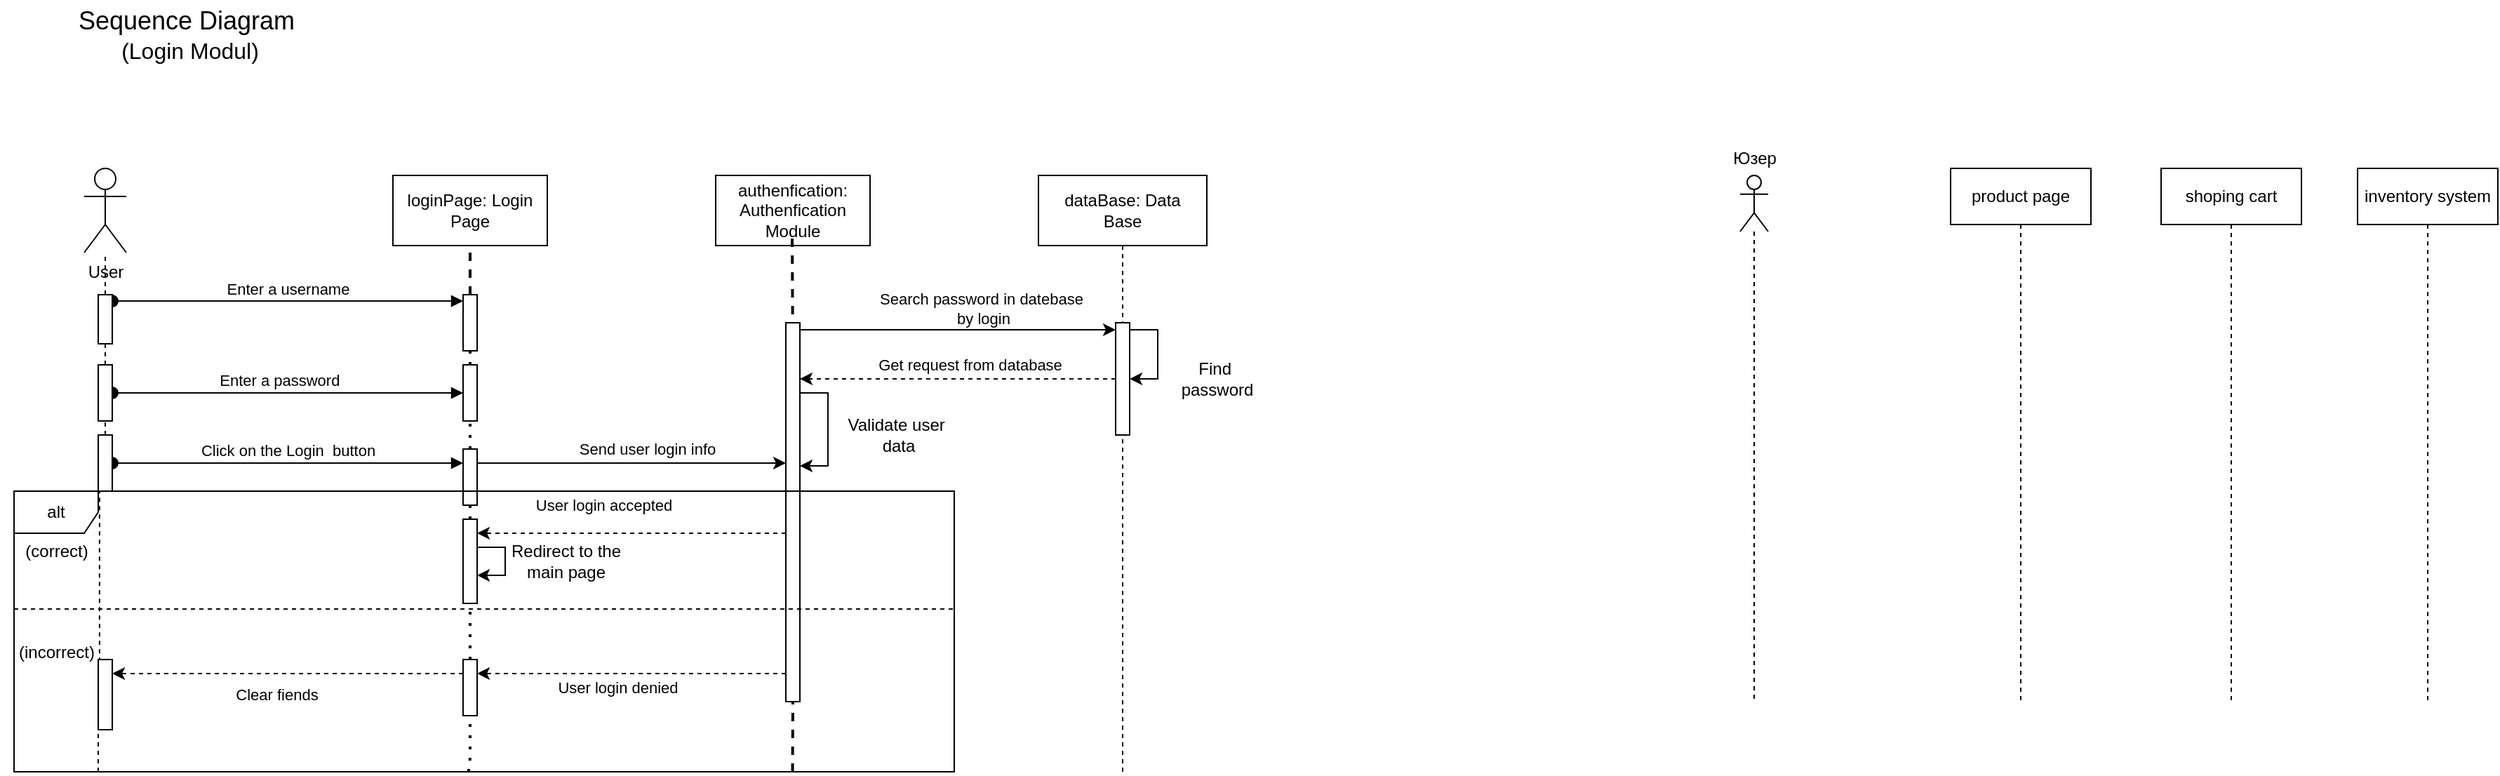 <mxfile version="24.4.8" type="github">
  <diagram name="Страница — 1" id="rIlWWbe10Ax3GFMxgoC-">
    <mxGraphModel dx="1247" dy="678" grid="1" gridSize="10" guides="1" tooltips="1" connect="1" arrows="1" fold="1" page="1" pageScale="1" pageWidth="827" pageHeight="1169" math="0" shadow="0">
      <root>
        <mxCell id="0" />
        <mxCell id="1" parent="0" />
        <mxCell id="HHi1Jkbsixi5mN6OjThm-23" value="&lt;font style=&quot;font-size: 18px;&quot;&gt;Sequence Diagram&amp;nbsp;&lt;/font&gt;&lt;div&gt;&lt;font size=&quot;3&quot;&gt;(Login Modul)&lt;/font&gt;&lt;/div&gt;" style="text;html=1;align=center;verticalAlign=middle;resizable=0;points=[];autosize=1;strokeColor=none;fillColor=none;perimeterSpacing=0;" vertex="1" parent="1">
          <mxGeometry x="55" y="120" width="180" height="50" as="geometry" />
        </mxCell>
        <mxCell id="HHi1Jkbsixi5mN6OjThm-24" value="User" style="shape=umlActor;verticalLabelPosition=bottom;verticalAlign=top;html=1;outlineConnect=0;" vertex="1" parent="1">
          <mxGeometry x="70" y="240" width="30" height="60" as="geometry" />
        </mxCell>
        <mxCell id="HHi1Jkbsixi5mN6OjThm-27" value="loginPage: Login&lt;div&gt;Page&lt;/div&gt;" style="html=1;whiteSpace=wrap;" vertex="1" parent="1">
          <mxGeometry x="290" y="245" width="110" height="50" as="geometry" />
        </mxCell>
        <mxCell id="HHi1Jkbsixi5mN6OjThm-32" value="" style="endArrow=none;dashed=1;html=1;rounded=0;" edge="1" parent="1" source="HHi1Jkbsixi5mN6OjThm-43" target="HHi1Jkbsixi5mN6OjThm-24">
          <mxGeometry width="50" height="50" relative="1" as="geometry">
            <mxPoint x="85" y="630" as="sourcePoint" />
            <mxPoint x="110" y="350" as="targetPoint" />
          </mxGeometry>
        </mxCell>
        <mxCell id="HHi1Jkbsixi5mN6OjThm-33" value="" style="endArrow=none;dashed=1;html=1;strokeWidth=2;rounded=0;entryX=0.5;entryY=1;entryDx=0;entryDy=0;" edge="1" parent="1" source="HHi1Jkbsixi5mN6OjThm-40" target="HHi1Jkbsixi5mN6OjThm-27">
          <mxGeometry width="50" height="50" relative="1" as="geometry">
            <mxPoint x="345" y="630" as="sourcePoint" />
            <mxPoint x="470" y="340" as="targetPoint" />
          </mxGeometry>
        </mxCell>
        <mxCell id="HHi1Jkbsixi5mN6OjThm-34" value="authenfication:&lt;div&gt;Authenfication Module&lt;/div&gt;" style="html=1;whiteSpace=wrap;" vertex="1" parent="1">
          <mxGeometry x="520" y="245" width="110" height="50" as="geometry" />
        </mxCell>
        <mxCell id="HHi1Jkbsixi5mN6OjThm-37" value="" style="endArrow=none;dashed=1;html=1;strokeWidth=2;rounded=0;entryX=0.5;entryY=1;entryDx=0;entryDy=0;" edge="1" parent="1">
          <mxGeometry width="50" height="50" relative="1" as="geometry">
            <mxPoint x="575" y="380" as="sourcePoint" />
            <mxPoint x="574.52" y="290" as="targetPoint" />
          </mxGeometry>
        </mxCell>
        <mxCell id="HHi1Jkbsixi5mN6OjThm-41" value="Enter a username" style="html=1;verticalAlign=bottom;startArrow=oval;endArrow=block;startSize=8;curved=0;rounded=0;entryX=0;entryY=0;entryDx=0;entryDy=5;" edge="1" parent="1" source="HHi1Jkbsixi5mN6OjThm-43">
          <mxGeometry relative="1" as="geometry">
            <mxPoint x="80" y="334.52" as="sourcePoint" />
            <mxPoint x="340" y="334.52" as="targetPoint" />
          </mxGeometry>
        </mxCell>
        <mxCell id="HHi1Jkbsixi5mN6OjThm-42" value="" style="endArrow=none;dashed=1;html=1;rounded=0;" edge="1" parent="1" source="HHi1Jkbsixi5mN6OjThm-53" target="HHi1Jkbsixi5mN6OjThm-43">
          <mxGeometry width="50" height="50" relative="1" as="geometry">
            <mxPoint x="85" y="630" as="sourcePoint" />
            <mxPoint x="85" y="300" as="targetPoint" />
          </mxGeometry>
        </mxCell>
        <mxCell id="HHi1Jkbsixi5mN6OjThm-43" value="" style="html=1;points=[[0,0,0,0,5],[0,1,0,0,-5],[1,0,0,0,5],[1,1,0,0,-5]];perimeter=orthogonalPerimeter;outlineConnect=0;targetShapes=umlLifeline;portConstraint=eastwest;newEdgeStyle={&quot;curved&quot;:0,&quot;rounded&quot;:0};" vertex="1" parent="1">
          <mxGeometry x="80" y="330" width="10" height="35" as="geometry" />
        </mxCell>
        <mxCell id="HHi1Jkbsixi5mN6OjThm-44" value="" style="endArrow=none;dashed=1;html=1;dashPattern=1 3;strokeWidth=2;rounded=0;entryX=0.5;entryY=1;entryDx=0;entryDy=0;" edge="1" parent="1" source="HHi1Jkbsixi5mN6OjThm-55" target="HHi1Jkbsixi5mN6OjThm-40">
          <mxGeometry width="50" height="50" relative="1" as="geometry">
            <mxPoint x="345" y="630" as="sourcePoint" />
            <mxPoint x="345" y="295" as="targetPoint" />
          </mxGeometry>
        </mxCell>
        <mxCell id="HHi1Jkbsixi5mN6OjThm-40" value="" style="html=1;points=[[0,0,0,0,5],[0,1,0,0,-5],[1,0,0,0,5],[1,1,0,0,-5]];perimeter=orthogonalPerimeter;outlineConnect=0;targetShapes=umlLifeline;portConstraint=eastwest;newEdgeStyle={&quot;curved&quot;:0,&quot;rounded&quot;:0};" vertex="1" parent="1">
          <mxGeometry x="340" y="330" width="10" height="40" as="geometry" />
        </mxCell>
        <mxCell id="HHi1Jkbsixi5mN6OjThm-46" value="Enter a password&lt;span style=&quot;white-space: pre;&quot;&gt;&#x9;&lt;/span&gt;" style="html=1;verticalAlign=bottom;startArrow=oval;endArrow=block;startSize=8;curved=0;rounded=0;entryX=0;entryY=0;entryDx=0;entryDy=5;" edge="1" parent="1" source="HHi1Jkbsixi5mN6OjThm-53">
          <mxGeometry relative="1" as="geometry">
            <mxPoint x="85" y="400" as="sourcePoint" />
            <mxPoint x="340" y="400" as="targetPoint" />
          </mxGeometry>
        </mxCell>
        <mxCell id="HHi1Jkbsixi5mN6OjThm-47" value="Click on the Login&amp;nbsp; button" style="html=1;verticalAlign=bottom;startArrow=oval;endArrow=block;startSize=8;curved=0;rounded=0;" edge="1" parent="1" source="HHi1Jkbsixi5mN6OjThm-51" target="HHi1Jkbsixi5mN6OjThm-48">
          <mxGeometry relative="1" as="geometry">
            <mxPoint x="80" y="450" as="sourcePoint" />
            <mxPoint x="340" y="450" as="targetPoint" />
          </mxGeometry>
        </mxCell>
        <mxCell id="HHi1Jkbsixi5mN6OjThm-52" value="" style="endArrow=none;dashed=1;html=1;rounded=0;exitX=0.093;exitY=0.992;exitDx=0;exitDy=0;exitPerimeter=0;" edge="1" parent="1" source="HHi1Jkbsixi5mN6OjThm-89" target="HHi1Jkbsixi5mN6OjThm-51">
          <mxGeometry width="50" height="50" relative="1" as="geometry">
            <mxPoint x="85" y="630" as="sourcePoint" />
            <mxPoint x="85" y="350" as="targetPoint" />
          </mxGeometry>
        </mxCell>
        <mxCell id="HHi1Jkbsixi5mN6OjThm-51" value="" style="html=1;points=[[0,0,0,0,5],[0,1,0,0,-5],[1,0,0,0,5],[1,1,0,0,-5]];perimeter=orthogonalPerimeter;outlineConnect=0;targetShapes=umlLifeline;portConstraint=eastwest;newEdgeStyle={&quot;curved&quot;:0,&quot;rounded&quot;:0};" vertex="1" parent="1">
          <mxGeometry x="80" y="430" width="10" height="40" as="geometry" />
        </mxCell>
        <mxCell id="HHi1Jkbsixi5mN6OjThm-56" value="" style="endArrow=none;dashed=1;html=1;dashPattern=1 3;strokeWidth=2;rounded=0;entryX=0.5;entryY=1;entryDx=0;entryDy=0;" edge="1" parent="1" source="HHi1Jkbsixi5mN6OjThm-48" target="HHi1Jkbsixi5mN6OjThm-55">
          <mxGeometry width="50" height="50" relative="1" as="geometry">
            <mxPoint x="345" y="630" as="sourcePoint" />
            <mxPoint x="345" y="370" as="targetPoint" />
          </mxGeometry>
        </mxCell>
        <mxCell id="HHi1Jkbsixi5mN6OjThm-55" value="" style="html=1;points=[[0,0,0,0,5],[0,1,0,0,-5],[1,0,0,0,5],[1,1,0,0,-5]];perimeter=orthogonalPerimeter;outlineConnect=0;targetShapes=umlLifeline;portConstraint=eastwest;newEdgeStyle={&quot;curved&quot;:0,&quot;rounded&quot;:0};" vertex="1" parent="1">
          <mxGeometry x="340" y="380" width="10" height="40" as="geometry" />
        </mxCell>
        <mxCell id="HHi1Jkbsixi5mN6OjThm-57" value="" style="endArrow=none;dashed=1;html=1;dashPattern=1 3;strokeWidth=2;rounded=0;entryX=0.5;entryY=1;entryDx=0;entryDy=0;" edge="1" parent="1" source="HHi1Jkbsixi5mN6OjThm-77" target="HHi1Jkbsixi5mN6OjThm-48">
          <mxGeometry width="50" height="50" relative="1" as="geometry">
            <mxPoint x="345" y="630" as="sourcePoint" />
            <mxPoint x="345" y="420" as="targetPoint" />
          </mxGeometry>
        </mxCell>
        <mxCell id="HHi1Jkbsixi5mN6OjThm-68" style="edgeStyle=orthogonalEdgeStyle;rounded=0;orthogonalLoop=1;jettySize=auto;html=1;curved=0;" edge="1" parent="1" source="HHi1Jkbsixi5mN6OjThm-48" target="HHi1Jkbsixi5mN6OjThm-66">
          <mxGeometry relative="1" as="geometry">
            <Array as="points">
              <mxPoint x="560" y="450" />
              <mxPoint x="560" y="450" />
            </Array>
          </mxGeometry>
        </mxCell>
        <mxCell id="HHi1Jkbsixi5mN6OjThm-70" value="Send user login info" style="edgeLabel;html=1;align=center;verticalAlign=middle;resizable=0;points=[];" vertex="1" connectable="0" parent="HHi1Jkbsixi5mN6OjThm-68">
          <mxGeometry x="0.248" y="1" relative="1" as="geometry">
            <mxPoint x="-17" y="-9" as="offset" />
          </mxGeometry>
        </mxCell>
        <mxCell id="HHi1Jkbsixi5mN6OjThm-48" value="" style="html=1;points=[[0,0,0,0,5],[0,1,0,0,-5],[1,0,0,0,5],[1,1,0,0,-5]];perimeter=orthogonalPerimeter;outlineConnect=0;targetShapes=umlLifeline;portConstraint=eastwest;newEdgeStyle={&quot;curved&quot;:0,&quot;rounded&quot;:0};" vertex="1" parent="1">
          <mxGeometry x="340" y="440" width="10" height="40" as="geometry" />
        </mxCell>
        <mxCell id="HHi1Jkbsixi5mN6OjThm-67" value="" style="endArrow=none;dashed=1;html=1;strokeWidth=2;rounded=0;entryX=0.5;entryY=1;entryDx=0;entryDy=0;exitX=0.828;exitY=1;exitDx=0;exitDy=0;exitPerimeter=0;" edge="1" parent="1" source="HHi1Jkbsixi5mN6OjThm-72" target="HHi1Jkbsixi5mN6OjThm-66">
          <mxGeometry width="50" height="50" relative="1" as="geometry">
            <mxPoint x="574.52" y="625" as="sourcePoint" />
            <mxPoint x="574.52" y="290" as="targetPoint" />
          </mxGeometry>
        </mxCell>
        <mxCell id="HHi1Jkbsixi5mN6OjThm-79" style="edgeStyle=orthogonalEdgeStyle;rounded=0;orthogonalLoop=1;jettySize=auto;html=1;curved=0;dashed=1;" edge="1" parent="1" source="HHi1Jkbsixi5mN6OjThm-66" target="HHi1Jkbsixi5mN6OjThm-77">
          <mxGeometry relative="1" as="geometry">
            <Array as="points">
              <mxPoint x="410" y="500" />
              <mxPoint x="410" y="500" />
            </Array>
          </mxGeometry>
        </mxCell>
        <mxCell id="HHi1Jkbsixi5mN6OjThm-80" value="User login accepted" style="edgeLabel;html=1;align=center;verticalAlign=middle;resizable=0;points=[];" vertex="1" connectable="0" parent="HHi1Jkbsixi5mN6OjThm-79">
          <mxGeometry x="0.384" y="-2" relative="1" as="geometry">
            <mxPoint x="22" y="-18" as="offset" />
          </mxGeometry>
        </mxCell>
        <mxCell id="HHi1Jkbsixi5mN6OjThm-86" style="edgeStyle=orthogonalEdgeStyle;rounded=0;orthogonalLoop=1;jettySize=auto;html=1;curved=0;dashed=1;" edge="1" parent="1" source="HHi1Jkbsixi5mN6OjThm-66" target="HHi1Jkbsixi5mN6OjThm-84">
          <mxGeometry relative="1" as="geometry">
            <Array as="points">
              <mxPoint x="390" y="600" />
              <mxPoint x="390" y="600" />
            </Array>
          </mxGeometry>
        </mxCell>
        <mxCell id="HHi1Jkbsixi5mN6OjThm-87" value="User login denied" style="edgeLabel;html=1;align=center;verticalAlign=middle;resizable=0;points=[];" vertex="1" connectable="0" parent="HHi1Jkbsixi5mN6OjThm-86">
          <mxGeometry x="-0.11" y="-2" relative="1" as="geometry">
            <mxPoint x="-22" y="12" as="offset" />
          </mxGeometry>
        </mxCell>
        <mxCell id="HHi1Jkbsixi5mN6OjThm-66" value="" style="html=1;points=[[0,0,0,0,5],[0,1,0,0,-5],[1,0,0,0,5],[1,1,0,0,-5]];perimeter=orthogonalPerimeter;outlineConnect=0;targetShapes=umlLifeline;portConstraint=eastwest;newEdgeStyle={&quot;curved&quot;:0,&quot;rounded&quot;:0};" vertex="1" parent="1">
          <mxGeometry x="570" y="350" width="10" height="270" as="geometry" />
        </mxCell>
        <mxCell id="HHi1Jkbsixi5mN6OjThm-72" value="alt" style="shape=umlFrame;whiteSpace=wrap;html=1;pointerEvents=0;" vertex="1" parent="1">
          <mxGeometry x="20" y="470" width="670" height="200" as="geometry" />
        </mxCell>
        <mxCell id="HHi1Jkbsixi5mN6OjThm-73" value="(correct)" style="text;html=1;align=center;verticalAlign=middle;resizable=0;points=[];autosize=1;strokeColor=none;fillColor=none;" vertex="1" parent="1">
          <mxGeometry x="15" y="498" width="70" height="30" as="geometry" />
        </mxCell>
        <mxCell id="HHi1Jkbsixi5mN6OjThm-74" value="(incorrect)" style="text;html=1;align=center;verticalAlign=middle;resizable=0;points=[];autosize=1;strokeColor=none;fillColor=none;" vertex="1" parent="1">
          <mxGeometry x="10" y="570" width="80" height="30" as="geometry" />
        </mxCell>
        <mxCell id="HHi1Jkbsixi5mN6OjThm-75" value="" style="line;strokeWidth=1;fillColor=none;align=left;verticalAlign=middle;spacingTop=-1;spacingLeft=3;spacingRight=3;rotatable=0;labelPosition=right;points=[];portConstraint=eastwest;strokeColor=inherit;dashed=1;" vertex="1" parent="1">
          <mxGeometry x="20" y="550" width="670" height="8" as="geometry" />
        </mxCell>
        <mxCell id="HHi1Jkbsixi5mN6OjThm-76" value="Validate user&amp;nbsp;&lt;div&gt;&lt;span style=&quot;background-color: initial;&quot;&gt;data&lt;/span&gt;&lt;/div&gt;" style="text;html=1;align=center;verticalAlign=middle;resizable=0;points=[];autosize=1;strokeColor=none;fillColor=none;" vertex="1" parent="1">
          <mxGeometry x="600" y="410" width="100" height="40" as="geometry" />
        </mxCell>
        <mxCell id="HHi1Jkbsixi5mN6OjThm-78" value="" style="endArrow=none;dashed=1;html=1;dashPattern=1 3;strokeWidth=2;rounded=0;entryX=0.5;entryY=1;entryDx=0;entryDy=0;" edge="1" parent="1" source="HHi1Jkbsixi5mN6OjThm-84" target="HHi1Jkbsixi5mN6OjThm-77">
          <mxGeometry width="50" height="50" relative="1" as="geometry">
            <mxPoint x="345" y="630" as="sourcePoint" />
            <mxPoint x="345" y="480" as="targetPoint" />
          </mxGeometry>
        </mxCell>
        <mxCell id="HHi1Jkbsixi5mN6OjThm-77" value="" style="html=1;points=[[0,0,0,0,5],[0,1,0,0,-5],[1,0,0,0,5],[1,1,0,0,-5]];perimeter=orthogonalPerimeter;outlineConnect=0;targetShapes=umlLifeline;portConstraint=eastwest;newEdgeStyle={&quot;curved&quot;:0,&quot;rounded&quot;:0};" vertex="1" parent="1">
          <mxGeometry x="340" y="490" width="10" height="60" as="geometry" />
        </mxCell>
        <mxCell id="HHi1Jkbsixi5mN6OjThm-81" style="edgeStyle=orthogonalEdgeStyle;rounded=0;orthogonalLoop=1;jettySize=auto;html=1;curved=0;elbow=vertical;" edge="1" parent="1" source="HHi1Jkbsixi5mN6OjThm-77" target="HHi1Jkbsixi5mN6OjThm-77">
          <mxGeometry relative="1" as="geometry" />
        </mxCell>
        <mxCell id="HHi1Jkbsixi5mN6OjThm-82" value="Redirect to the&lt;div&gt;main page&lt;/div&gt;" style="text;html=1;align=center;verticalAlign=middle;resizable=0;points=[];autosize=1;strokeColor=none;fillColor=none;" vertex="1" parent="1">
          <mxGeometry x="363" y="500" width="100" height="40" as="geometry" />
        </mxCell>
        <mxCell id="HHi1Jkbsixi5mN6OjThm-83" style="edgeStyle=orthogonalEdgeStyle;rounded=0;orthogonalLoop=1;jettySize=auto;html=1;curved=0;" edge="1" parent="1" source="HHi1Jkbsixi5mN6OjThm-66" target="HHi1Jkbsixi5mN6OjThm-66">
          <mxGeometry relative="1" as="geometry">
            <mxPoint x="590" y="450" as="targetPoint" />
            <Array as="points">
              <mxPoint x="600" y="400" />
              <mxPoint x="600" y="452" />
            </Array>
          </mxGeometry>
        </mxCell>
        <mxCell id="HHi1Jkbsixi5mN6OjThm-85" value="" style="endArrow=none;dashed=1;html=1;dashPattern=1 3;strokeWidth=2;rounded=0;entryX=0.5;entryY=1;entryDx=0;entryDy=0;" edge="1" parent="1" source="HHi1Jkbsixi5mN6OjThm-72" target="HHi1Jkbsixi5mN6OjThm-84">
          <mxGeometry width="50" height="50" relative="1" as="geometry">
            <mxPoint x="345" y="630" as="sourcePoint" />
            <mxPoint x="345" y="550" as="targetPoint" />
            <Array as="points">
              <mxPoint x="345" y="660" />
            </Array>
          </mxGeometry>
        </mxCell>
        <mxCell id="HHi1Jkbsixi5mN6OjThm-91" style="edgeStyle=orthogonalEdgeStyle;rounded=0;orthogonalLoop=1;jettySize=auto;html=1;curved=0;dashed=1;" edge="1" parent="1" source="HHi1Jkbsixi5mN6OjThm-84" target="HHi1Jkbsixi5mN6OjThm-89">
          <mxGeometry relative="1" as="geometry">
            <Array as="points">
              <mxPoint x="150" y="600" />
              <mxPoint x="150" y="600" />
            </Array>
          </mxGeometry>
        </mxCell>
        <mxCell id="HHi1Jkbsixi5mN6OjThm-92" value="Clear fiends" style="edgeLabel;html=1;align=center;verticalAlign=middle;resizable=0;points=[];" vertex="1" connectable="0" parent="HHi1Jkbsixi5mN6OjThm-91">
          <mxGeometry x="0.069" y="-6" relative="1" as="geometry">
            <mxPoint y="21" as="offset" />
          </mxGeometry>
        </mxCell>
        <mxCell id="HHi1Jkbsixi5mN6OjThm-84" value="" style="html=1;points=[[0,0,0,0,5],[0,1,0,0,-5],[1,0,0,0,5],[1,1,0,0,-5]];perimeter=orthogonalPerimeter;outlineConnect=0;targetShapes=umlLifeline;portConstraint=eastwest;newEdgeStyle={&quot;curved&quot;:0,&quot;rounded&quot;:0};" vertex="1" parent="1">
          <mxGeometry x="340" y="590" width="10" height="40" as="geometry" />
        </mxCell>
        <mxCell id="HHi1Jkbsixi5mN6OjThm-90" value="" style="endArrow=none;dashed=1;html=1;rounded=0;" edge="1" parent="1" target="HHi1Jkbsixi5mN6OjThm-89">
          <mxGeometry width="50" height="50" relative="1" as="geometry">
            <mxPoint x="80" y="670" as="sourcePoint" />
            <mxPoint x="82" y="470" as="targetPoint" />
            <Array as="points">
              <mxPoint x="80" y="660" />
            </Array>
          </mxGeometry>
        </mxCell>
        <mxCell id="HHi1Jkbsixi5mN6OjThm-89" value="" style="html=1;points=[[0,0,0,0,5],[0,1,0,0,-5],[1,0,0,0,5],[1,1,0,0,-5]];perimeter=orthogonalPerimeter;outlineConnect=0;targetShapes=umlLifeline;portConstraint=eastwest;newEdgeStyle={&quot;curved&quot;:0,&quot;rounded&quot;:0};" vertex="1" parent="1">
          <mxGeometry x="80" y="590" width="10" height="50" as="geometry" />
        </mxCell>
        <mxCell id="HHi1Jkbsixi5mN6OjThm-94" value="" style="endArrow=none;dashed=1;html=1;rounded=0;" edge="1" parent="1" source="HHi1Jkbsixi5mN6OjThm-51" target="HHi1Jkbsixi5mN6OjThm-53">
          <mxGeometry width="50" height="50" relative="1" as="geometry">
            <mxPoint x="85" y="430" as="sourcePoint" />
            <mxPoint x="85" y="350" as="targetPoint" />
          </mxGeometry>
        </mxCell>
        <mxCell id="HHi1Jkbsixi5mN6OjThm-53" value="" style="html=1;points=[[0,0,0,0,5],[0,1,0,0,-5],[1,0,0,0,5],[1,1,0,0,-5]];perimeter=orthogonalPerimeter;outlineConnect=0;targetShapes=umlLifeline;portConstraint=eastwest;newEdgeStyle={&quot;curved&quot;:0,&quot;rounded&quot;:0};" vertex="1" parent="1">
          <mxGeometry x="80" y="380" width="10" height="40" as="geometry" />
        </mxCell>
        <mxCell id="HHi1Jkbsixi5mN6OjThm-95" value="dataBase: Data&lt;div&gt;Base&lt;/div&gt;" style="shape=umlLifeline;perimeter=lifelinePerimeter;whiteSpace=wrap;html=1;container=1;dropTarget=0;collapsible=0;recursiveResize=0;outlineConnect=0;portConstraint=eastwest;newEdgeStyle={&quot;curved&quot;:0,&quot;rounded&quot;:0};size=50;" vertex="1" parent="1">
          <mxGeometry x="750" y="245" width="120" height="425" as="geometry" />
        </mxCell>
        <mxCell id="HHi1Jkbsixi5mN6OjThm-96" value="" style="html=1;points=[[0,0,0,0,5],[0,1,0,0,-5],[1,0,0,0,5],[1,1,0,0,-5]];perimeter=orthogonalPerimeter;outlineConnect=0;targetShapes=umlLifeline;portConstraint=eastwest;newEdgeStyle={&quot;curved&quot;:0,&quot;rounded&quot;:0};" vertex="1" parent="HHi1Jkbsixi5mN6OjThm-95">
          <mxGeometry x="55" y="105" width="10" height="80" as="geometry" />
        </mxCell>
        <mxCell id="HHi1Jkbsixi5mN6OjThm-101" style="edgeStyle=orthogonalEdgeStyle;rounded=0;orthogonalLoop=1;jettySize=auto;html=1;curved=0;elbow=horizontal;exitX=1;exitY=0;exitDx=0;exitDy=5;exitPerimeter=0;" edge="1" parent="HHi1Jkbsixi5mN6OjThm-95" source="HHi1Jkbsixi5mN6OjThm-96" target="HHi1Jkbsixi5mN6OjThm-96">
          <mxGeometry relative="1" as="geometry" />
        </mxCell>
        <mxCell id="HHi1Jkbsixi5mN6OjThm-97" style="edgeStyle=orthogonalEdgeStyle;rounded=0;orthogonalLoop=1;jettySize=auto;html=1;curved=0;dashed=1;entryX=1;entryY=0.148;entryDx=0;entryDy=0;entryPerimeter=0;" edge="1" parent="1" source="HHi1Jkbsixi5mN6OjThm-96" target="HHi1Jkbsixi5mN6OjThm-66">
          <mxGeometry relative="1" as="geometry">
            <mxPoint x="590" y="390" as="targetPoint" />
            <Array as="points" />
          </mxGeometry>
        </mxCell>
        <mxCell id="HHi1Jkbsixi5mN6OjThm-102" value="Get request from database" style="edgeLabel;html=1;align=center;verticalAlign=middle;resizable=0;points=[];" vertex="1" connectable="0" parent="HHi1Jkbsixi5mN6OjThm-97">
          <mxGeometry x="-0.071" relative="1" as="geometry">
            <mxPoint y="-10" as="offset" />
          </mxGeometry>
        </mxCell>
        <mxCell id="HHi1Jkbsixi5mN6OjThm-99" style="edgeStyle=orthogonalEdgeStyle;rounded=0;orthogonalLoop=1;jettySize=auto;html=1;curved=0;entryX=0;entryY=0;entryDx=0;entryDy=5;entryPerimeter=0;" edge="1" parent="1" source="HHi1Jkbsixi5mN6OjThm-66" target="HHi1Jkbsixi5mN6OjThm-96">
          <mxGeometry relative="1" as="geometry">
            <Array as="points">
              <mxPoint x="630" y="355" />
              <mxPoint x="630" y="355" />
            </Array>
          </mxGeometry>
        </mxCell>
        <mxCell id="HHi1Jkbsixi5mN6OjThm-103" value="Search password in datebase&lt;div&gt;&amp;nbsp;by login&lt;/div&gt;" style="edgeLabel;html=1;align=center;verticalAlign=middle;resizable=0;points=[];" vertex="1" connectable="0" parent="HHi1Jkbsixi5mN6OjThm-99">
          <mxGeometry x="0.282" y="-3" relative="1" as="geometry">
            <mxPoint x="-15" y="-18" as="offset" />
          </mxGeometry>
        </mxCell>
        <mxCell id="HHi1Jkbsixi5mN6OjThm-104" value="Find&amp;nbsp;&lt;div&gt;password&lt;/div&gt;" style="text;html=1;align=center;verticalAlign=middle;resizable=0;points=[];autosize=1;strokeColor=none;fillColor=none;" vertex="1" parent="1">
          <mxGeometry x="842" y="370" width="70" height="40" as="geometry" />
        </mxCell>
        <mxCell id="HHi1Jkbsixi5mN6OjThm-106" value="" style="shape=umlLifeline;perimeter=lifelinePerimeter;whiteSpace=wrap;html=1;container=1;dropTarget=0;collapsible=0;recursiveResize=0;outlineConnect=0;portConstraint=eastwest;newEdgeStyle={&quot;curved&quot;:0,&quot;rounded&quot;:0};participant=umlActor;" vertex="1" parent="1">
          <mxGeometry x="1250" y="245" width="20" height="375" as="geometry" />
        </mxCell>
        <mxCell id="HHi1Jkbsixi5mN6OjThm-107" value="Юзер" style="text;html=1;align=center;verticalAlign=middle;resizable=0;points=[];autosize=1;strokeColor=none;fillColor=none;" vertex="1" parent="1">
          <mxGeometry x="1235" y="218" width="50" height="30" as="geometry" />
        </mxCell>
        <mxCell id="HHi1Jkbsixi5mN6OjThm-108" value="product page" style="shape=umlLifeline;perimeter=lifelinePerimeter;whiteSpace=wrap;html=1;container=1;dropTarget=0;collapsible=0;recursiveResize=0;outlineConnect=0;portConstraint=eastwest;newEdgeStyle={&quot;curved&quot;:0,&quot;rounded&quot;:0};" vertex="1" parent="1">
          <mxGeometry x="1400" y="240" width="100" height="380" as="geometry" />
        </mxCell>
        <mxCell id="HHi1Jkbsixi5mN6OjThm-109" value="shoping cart" style="shape=umlLifeline;perimeter=lifelinePerimeter;whiteSpace=wrap;html=1;container=1;dropTarget=0;collapsible=0;recursiveResize=0;outlineConnect=0;portConstraint=eastwest;newEdgeStyle={&quot;curved&quot;:0,&quot;rounded&quot;:0};" vertex="1" parent="1">
          <mxGeometry x="1550" y="240" width="100" height="380" as="geometry" />
        </mxCell>
        <mxCell id="HHi1Jkbsixi5mN6OjThm-110" value="inventory system" style="shape=umlLifeline;perimeter=lifelinePerimeter;whiteSpace=wrap;html=1;container=1;dropTarget=0;collapsible=0;recursiveResize=0;outlineConnect=0;portConstraint=eastwest;newEdgeStyle={&quot;curved&quot;:0,&quot;rounded&quot;:0};" vertex="1" parent="1">
          <mxGeometry x="1690" y="240" width="100" height="380" as="geometry" />
        </mxCell>
      </root>
    </mxGraphModel>
  </diagram>
</mxfile>
